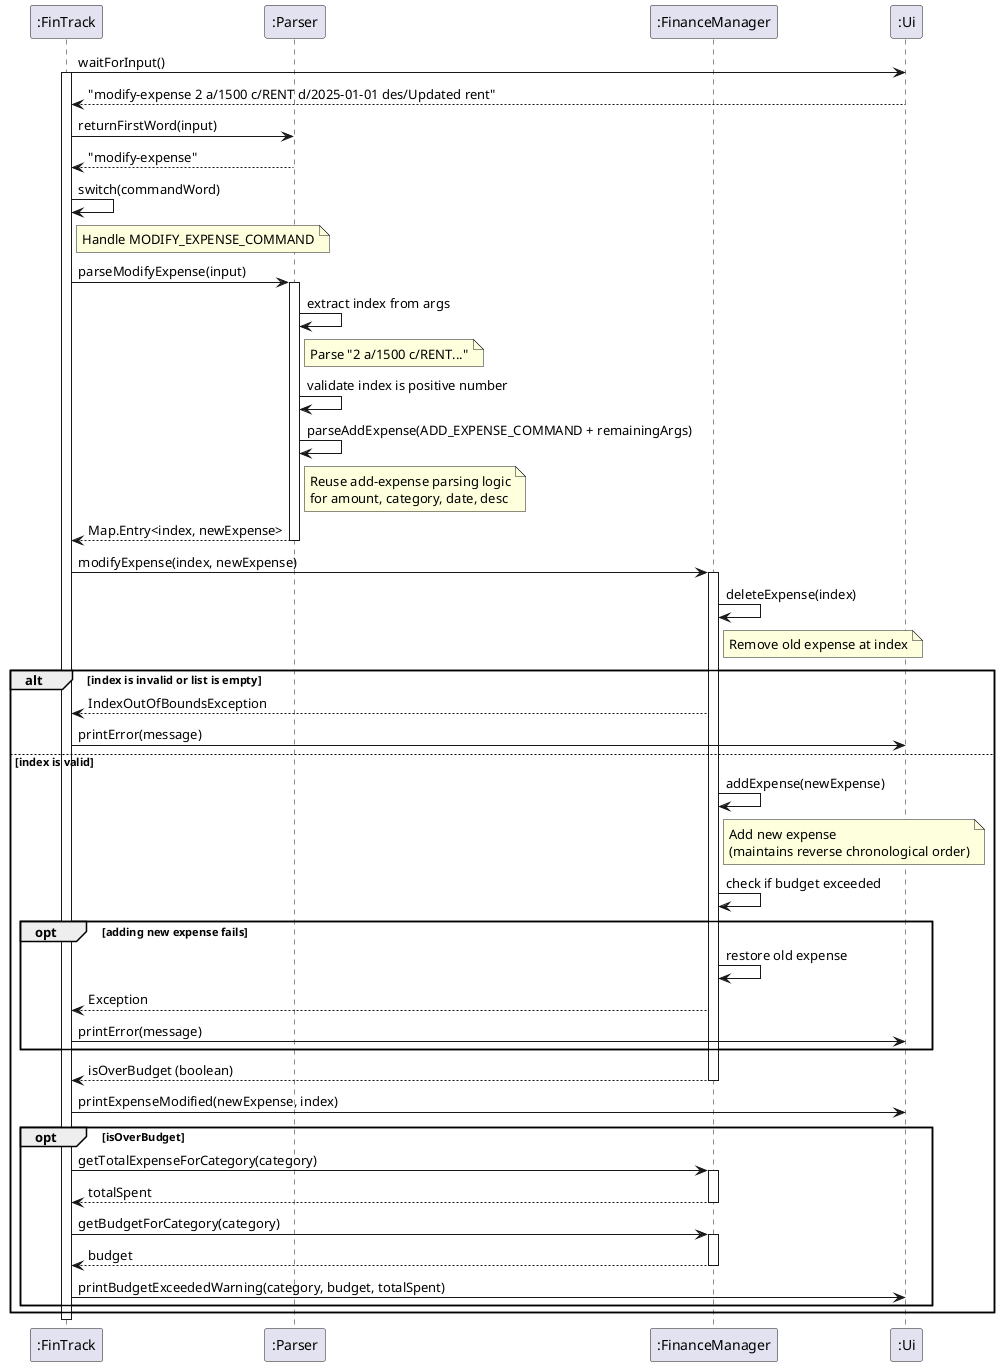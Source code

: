 @startuml
participant ":FinTrack" as FT
participant ":Parser" as P
participant ":FinanceManager" as FM
participant ":Ui" as UI

FT -> UI: waitForInput()
activate FT
UI --> FT: "modify-expense 2 a/1500 c/RENT d/2025-01-01 des/Updated rent"

FT -> P: returnFirstWord(input)
P --> FT: "modify-expense"

FT -> FT: switch(commandWord)

note right of FT: Handle MODIFY_EXPENSE_COMMAND

FT -> P: parseModifyExpense(input)
activate P

P -> P: extract index from args
note right of P: Parse "2 a/1500 c/RENT..."

P -> P: validate index is positive number

P -> P: parseAddExpense(ADD_EXPENSE_COMMAND + remainingArgs)
note right of P: Reuse add-expense parsing logic\nfor amount, category, date, desc

P --> FT: Map.Entry<index, newExpense>
deactivate P

FT -> FM: modifyExpense(index, newExpense)
activate FM

FM -> FM: deleteExpense(index)
note right of FM: Remove old expense at index

alt index is invalid or list is empty
    FM --> FT: IndexOutOfBoundsException
    FT -> UI: printError(message)
else index is valid
    FM -> FM: addExpense(newExpense)
    note right of FM: Add new expense\n(maintains reverse chronological order)
    
    FM -> FM: check if budget exceeded
    
    opt adding new expense fails
        FM -> FM: restore old expense
        FM --> FT: Exception
        FT -> UI: printError(message)
    end
    
    FM --> FT: isOverBudget (boolean)
    deactivate FM
    
    FT -> UI: printExpenseModified(newExpense, index)
    
    opt isOverBudget
        FT -> FM: getTotalExpenseForCategory(category)
        activate FM
        FM --> FT: totalSpent
        deactivate FM
        
        FT -> FM: getBudgetForCategory(category)
        activate FM
        FM --> FT: budget
        deactivate FM
        
        FT -> UI: printBudgetExceededWarning(category, budget, totalSpent)
    end
end

deactivate FT
@enduml
